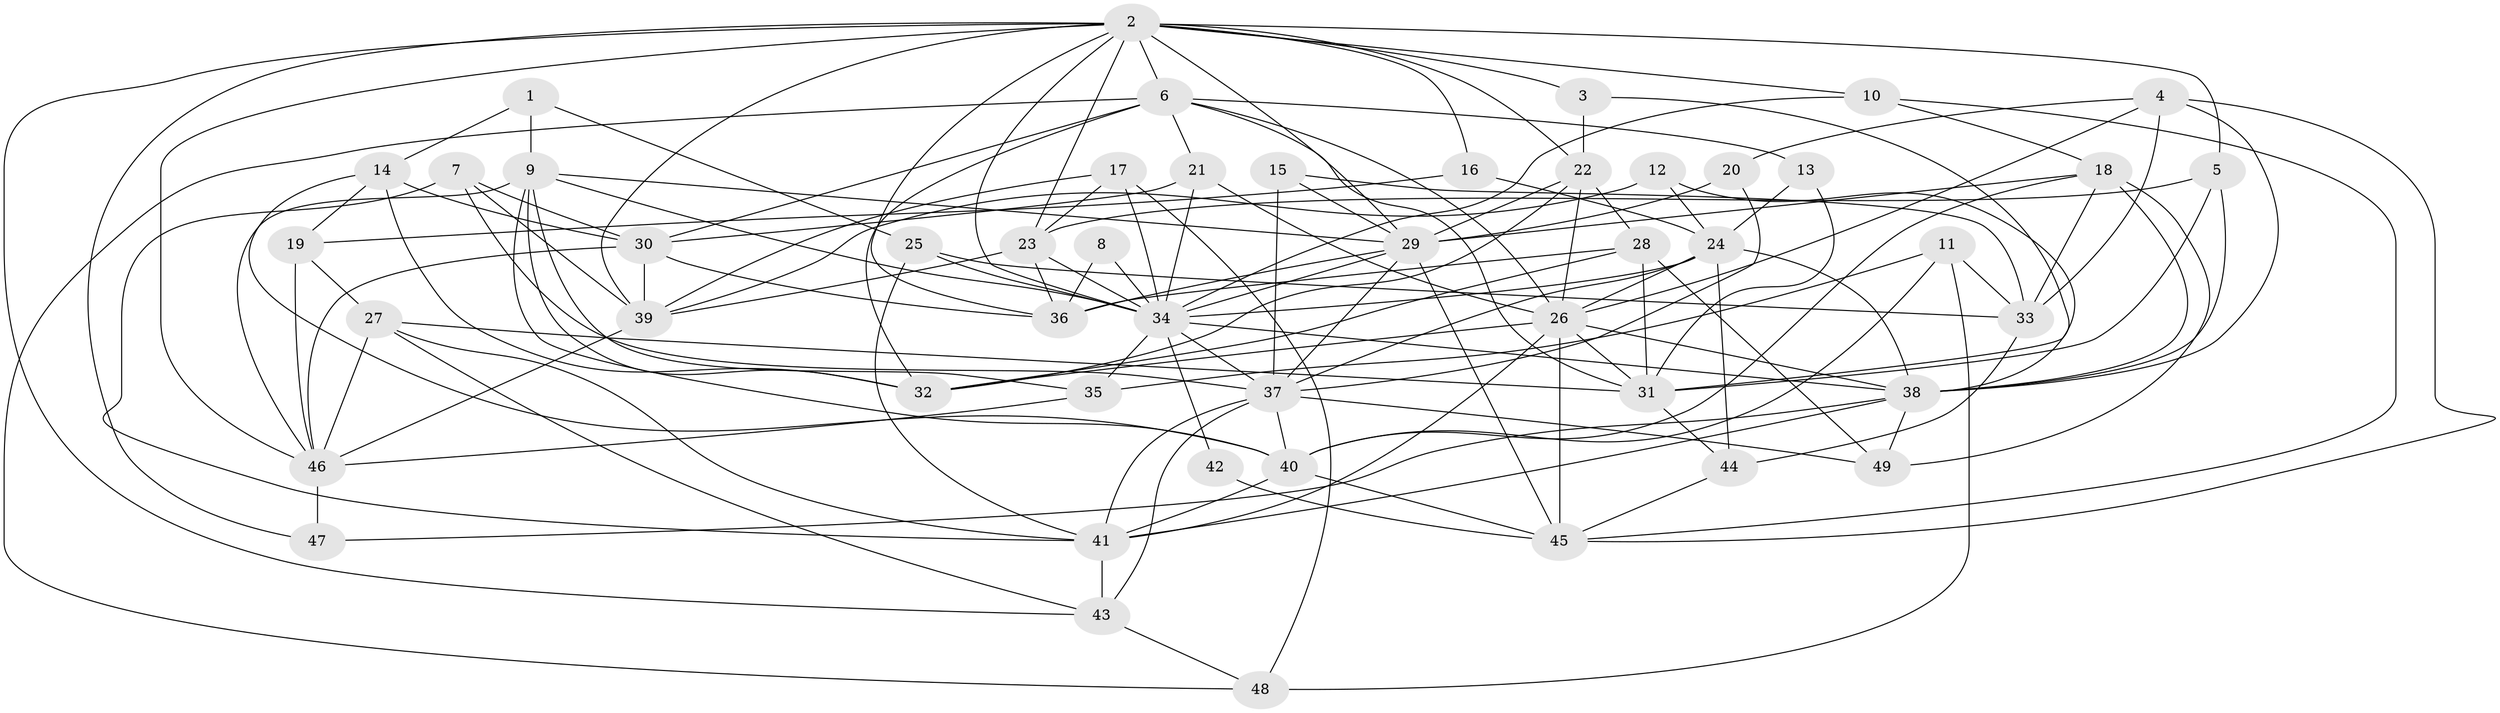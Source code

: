 // original degree distribution, {7: 0.020618556701030927, 4: 0.30927835051546393, 6: 0.08247422680412371, 3: 0.28865979381443296, 5: 0.15463917525773196, 8: 0.020618556701030927, 9: 0.010309278350515464, 2: 0.1134020618556701}
// Generated by graph-tools (version 1.1) at 2025/50/03/09/25 03:50:03]
// undirected, 49 vertices, 140 edges
graph export_dot {
graph [start="1"]
  node [color=gray90,style=filled];
  1;
  2;
  3;
  4;
  5;
  6;
  7;
  8;
  9;
  10;
  11;
  12;
  13;
  14;
  15;
  16;
  17;
  18;
  19;
  20;
  21;
  22;
  23;
  24;
  25;
  26;
  27;
  28;
  29;
  30;
  31;
  32;
  33;
  34;
  35;
  36;
  37;
  38;
  39;
  40;
  41;
  42;
  43;
  44;
  45;
  46;
  47;
  48;
  49;
  1 -- 9 [weight=1.0];
  1 -- 14 [weight=1.0];
  1 -- 25 [weight=1.0];
  2 -- 3 [weight=1.0];
  2 -- 5 [weight=1.0];
  2 -- 6 [weight=1.0];
  2 -- 10 [weight=1.0];
  2 -- 16 [weight=1.0];
  2 -- 22 [weight=1.0];
  2 -- 23 [weight=1.0];
  2 -- 29 [weight=1.0];
  2 -- 34 [weight=1.0];
  2 -- 36 [weight=1.0];
  2 -- 39 [weight=1.0];
  2 -- 43 [weight=1.0];
  2 -- 46 [weight=1.0];
  2 -- 47 [weight=1.0];
  3 -- 22 [weight=1.0];
  3 -- 31 [weight=1.0];
  4 -- 20 [weight=1.0];
  4 -- 26 [weight=1.0];
  4 -- 33 [weight=1.0];
  4 -- 38 [weight=1.0];
  4 -- 45 [weight=1.0];
  5 -- 23 [weight=1.0];
  5 -- 31 [weight=1.0];
  5 -- 38 [weight=1.0];
  6 -- 13 [weight=1.0];
  6 -- 21 [weight=1.0];
  6 -- 26 [weight=1.0];
  6 -- 30 [weight=1.0];
  6 -- 31 [weight=1.0];
  6 -- 32 [weight=1.0];
  6 -- 48 [weight=1.0];
  7 -- 30 [weight=1.0];
  7 -- 37 [weight=1.0];
  7 -- 39 [weight=1.0];
  7 -- 41 [weight=1.0];
  8 -- 34 [weight=2.0];
  8 -- 36 [weight=1.0];
  9 -- 29 [weight=1.0];
  9 -- 32 [weight=1.0];
  9 -- 34 [weight=1.0];
  9 -- 35 [weight=1.0];
  9 -- 40 [weight=1.0];
  9 -- 46 [weight=1.0];
  10 -- 18 [weight=1.0];
  10 -- 34 [weight=1.0];
  10 -- 45 [weight=1.0];
  11 -- 33 [weight=1.0];
  11 -- 35 [weight=1.0];
  11 -- 40 [weight=1.0];
  11 -- 48 [weight=1.0];
  12 -- 24 [weight=1.0];
  12 -- 38 [weight=1.0];
  12 -- 39 [weight=1.0];
  13 -- 24 [weight=1.0];
  13 -- 31 [weight=1.0];
  14 -- 19 [weight=1.0];
  14 -- 30 [weight=1.0];
  14 -- 32 [weight=1.0];
  14 -- 40 [weight=1.0];
  15 -- 29 [weight=1.0];
  15 -- 33 [weight=1.0];
  15 -- 37 [weight=1.0];
  16 -- 19 [weight=1.0];
  16 -- 24 [weight=1.0];
  17 -- 23 [weight=1.0];
  17 -- 34 [weight=1.0];
  17 -- 39 [weight=1.0];
  17 -- 48 [weight=1.0];
  18 -- 29 [weight=1.0];
  18 -- 33 [weight=1.0];
  18 -- 38 [weight=1.0];
  18 -- 40 [weight=1.0];
  18 -- 49 [weight=1.0];
  19 -- 27 [weight=1.0];
  19 -- 46 [weight=1.0];
  20 -- 29 [weight=1.0];
  20 -- 37 [weight=1.0];
  21 -- 26 [weight=1.0];
  21 -- 30 [weight=1.0];
  21 -- 34 [weight=2.0];
  22 -- 26 [weight=1.0];
  22 -- 28 [weight=1.0];
  22 -- 29 [weight=1.0];
  22 -- 32 [weight=1.0];
  23 -- 34 [weight=1.0];
  23 -- 36 [weight=1.0];
  23 -- 39 [weight=1.0];
  24 -- 26 [weight=1.0];
  24 -- 34 [weight=1.0];
  24 -- 37 [weight=1.0];
  24 -- 38 [weight=1.0];
  24 -- 44 [weight=1.0];
  25 -- 33 [weight=1.0];
  25 -- 34 [weight=1.0];
  25 -- 41 [weight=1.0];
  26 -- 31 [weight=1.0];
  26 -- 32 [weight=1.0];
  26 -- 38 [weight=1.0];
  26 -- 41 [weight=1.0];
  26 -- 45 [weight=1.0];
  27 -- 31 [weight=1.0];
  27 -- 41 [weight=1.0];
  27 -- 43 [weight=1.0];
  27 -- 46 [weight=1.0];
  28 -- 31 [weight=1.0];
  28 -- 32 [weight=1.0];
  28 -- 36 [weight=1.0];
  28 -- 49 [weight=1.0];
  29 -- 34 [weight=1.0];
  29 -- 36 [weight=1.0];
  29 -- 37 [weight=1.0];
  29 -- 45 [weight=1.0];
  30 -- 36 [weight=1.0];
  30 -- 39 [weight=1.0];
  30 -- 46 [weight=1.0];
  31 -- 44 [weight=1.0];
  33 -- 44 [weight=1.0];
  34 -- 35 [weight=1.0];
  34 -- 37 [weight=1.0];
  34 -- 38 [weight=1.0];
  34 -- 42 [weight=1.0];
  35 -- 46 [weight=1.0];
  37 -- 40 [weight=1.0];
  37 -- 41 [weight=1.0];
  37 -- 43 [weight=1.0];
  37 -- 49 [weight=1.0];
  38 -- 41 [weight=1.0];
  38 -- 47 [weight=1.0];
  38 -- 49 [weight=1.0];
  39 -- 46 [weight=1.0];
  40 -- 41 [weight=1.0];
  40 -- 45 [weight=1.0];
  41 -- 43 [weight=1.0];
  42 -- 45 [weight=1.0];
  43 -- 48 [weight=1.0];
  44 -- 45 [weight=1.0];
  46 -- 47 [weight=1.0];
}
